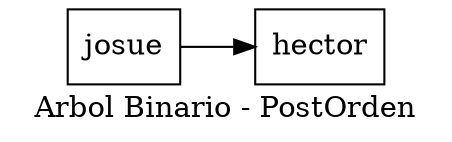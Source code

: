 digraph arbolPostorden {
node [shape=record];
rankdir=LR;
nodo0[label="josue"];
nodo1[label="hector"];
nodo0->nodo1;
label = " Arbol Binario - PostOrden " 
}
